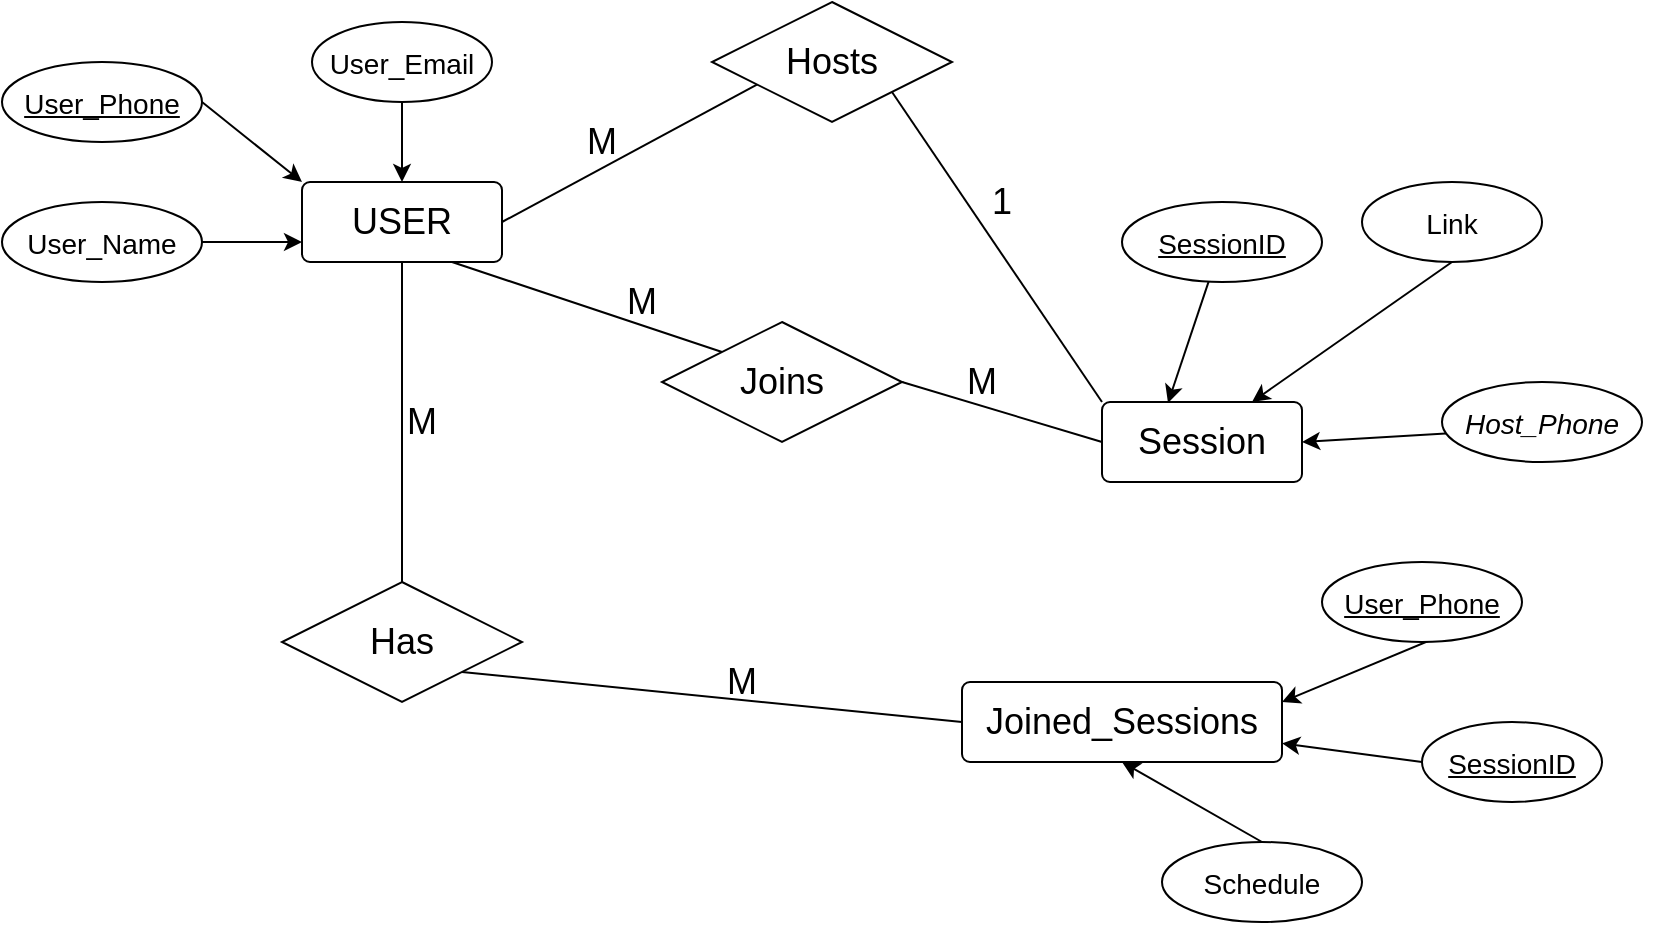 <mxfile version="13.1.11" type="device"><diagram id="ouRagOGnroWYshBaNWtf" name="Page-1"><mxGraphModel dx="1722" dy="1143" grid="1" gridSize="10" guides="1" tooltips="1" connect="1" arrows="1" fold="1" page="1" pageScale="1" pageWidth="850" pageHeight="1100" math="0" shadow="0"><root><mxCell id="0"/><mxCell id="1" parent="0"/><mxCell id="0820VEwlL0Yt2nSL6Spj-18" style="edgeStyle=none;rounded=0;orthogonalLoop=1;jettySize=auto;html=1;exitX=1;exitY=0.5;exitDx=0;exitDy=0;entryX=0.191;entryY=0.685;entryDx=0;entryDy=0;entryPerimeter=0;fontSize=18;strokeWidth=1;endArrow=none;endFill=0;" edge="1" parent="1" source="0820VEwlL0Yt2nSL6Spj-1" target="0820VEwlL0Yt2nSL6Spj-16"><mxGeometry relative="1" as="geometry"/></mxCell><mxCell id="0820VEwlL0Yt2nSL6Spj-20" style="edgeStyle=none;rounded=0;orthogonalLoop=1;jettySize=auto;html=1;exitX=0.75;exitY=1;exitDx=0;exitDy=0;entryX=0;entryY=0;entryDx=0;entryDy=0;fontSize=18;strokeWidth=1;endArrow=none;endFill=0;" edge="1" parent="1" source="0820VEwlL0Yt2nSL6Spj-1" target="0820VEwlL0Yt2nSL6Spj-17"><mxGeometry relative="1" as="geometry"/></mxCell><mxCell id="0820VEwlL0Yt2nSL6Spj-23" style="edgeStyle=none;rounded=0;orthogonalLoop=1;jettySize=auto;html=1;exitX=0.5;exitY=1;exitDx=0;exitDy=0;entryX=0.5;entryY=0;entryDx=0;entryDy=0;endArrow=none;endFill=0;strokeWidth=1;fontSize=18;" edge="1" parent="1" source="0820VEwlL0Yt2nSL6Spj-1" target="0820VEwlL0Yt2nSL6Spj-22"><mxGeometry relative="1" as="geometry"/></mxCell><mxCell id="0820VEwlL0Yt2nSL6Spj-1" value="USER" style="rounded=1;arcSize=10;whiteSpace=wrap;html=1;align=center;fontSize=18;fontStyle=0" vertex="1" parent="1"><mxGeometry x="160" y="90" width="100" height="40" as="geometry"/></mxCell><mxCell id="0820VEwlL0Yt2nSL6Spj-7" style="rounded=0;orthogonalLoop=1;jettySize=auto;html=1;exitX=1;exitY=0.5;exitDx=0;exitDy=0;entryX=0;entryY=0;entryDx=0;entryDy=0;fontSize=18;" edge="1" parent="1" source="0820VEwlL0Yt2nSL6Spj-3" target="0820VEwlL0Yt2nSL6Spj-1"><mxGeometry relative="1" as="geometry"/></mxCell><mxCell id="0820VEwlL0Yt2nSL6Spj-3" value="&lt;font style=&quot;font-size: 14px&quot;&gt;User_Phone&lt;/font&gt;" style="ellipse;whiteSpace=wrap;html=1;align=center;fontStyle=4;fontSize=18;" vertex="1" parent="1"><mxGeometry x="10" y="30" width="100" height="40" as="geometry"/></mxCell><mxCell id="0820VEwlL0Yt2nSL6Spj-6" style="rounded=0;orthogonalLoop=1;jettySize=auto;html=1;exitX=1;exitY=0.5;exitDx=0;exitDy=0;entryX=0;entryY=0.75;entryDx=0;entryDy=0;fontSize=18;" edge="1" parent="1" source="0820VEwlL0Yt2nSL6Spj-4" target="0820VEwlL0Yt2nSL6Spj-1"><mxGeometry relative="1" as="geometry"/></mxCell><mxCell id="0820VEwlL0Yt2nSL6Spj-4" value="&lt;font style=&quot;font-size: 14px&quot;&gt;User_Name&lt;/font&gt;" style="ellipse;whiteSpace=wrap;html=1;align=center;fontSize=18;" vertex="1" parent="1"><mxGeometry x="10" y="100" width="100" height="40" as="geometry"/></mxCell><mxCell id="0820VEwlL0Yt2nSL6Spj-8" style="rounded=0;orthogonalLoop=1;jettySize=auto;html=1;exitX=0.5;exitY=1;exitDx=0;exitDy=0;fontSize=18;" edge="1" parent="1" source="0820VEwlL0Yt2nSL6Spj-5" target="0820VEwlL0Yt2nSL6Spj-1"><mxGeometry relative="1" as="geometry"/></mxCell><mxCell id="0820VEwlL0Yt2nSL6Spj-5" value="&lt;font style=&quot;font-size: 14px&quot;&gt;User_Email&lt;/font&gt;" style="ellipse;whiteSpace=wrap;html=1;align=center;fontSize=18;" vertex="1" parent="1"><mxGeometry x="165" y="10" width="90" height="40" as="geometry"/></mxCell><mxCell id="0820VEwlL0Yt2nSL6Spj-9" value="Session" style="rounded=1;arcSize=10;whiteSpace=wrap;html=1;align=center;fontSize=18;fontStyle=0" vertex="1" parent="1"><mxGeometry x="560" y="200" width="100" height="40" as="geometry"/></mxCell><mxCell id="0820VEwlL0Yt2nSL6Spj-10" style="rounded=0;orthogonalLoop=1;jettySize=auto;html=1;entryX=0.33;entryY=0.011;entryDx=0;entryDy=0;fontSize=18;entryPerimeter=0;" edge="1" parent="1" source="0820VEwlL0Yt2nSL6Spj-11" target="0820VEwlL0Yt2nSL6Spj-9"><mxGeometry relative="1" as="geometry"/></mxCell><mxCell id="0820VEwlL0Yt2nSL6Spj-11" value="&lt;font style=&quot;font-size: 14px&quot;&gt;SessionID&lt;/font&gt;" style="ellipse;whiteSpace=wrap;html=1;align=center;fontStyle=4;fontSize=18;" vertex="1" parent="1"><mxGeometry x="570" y="100" width="100" height="40" as="geometry"/></mxCell><mxCell id="0820VEwlL0Yt2nSL6Spj-12" style="rounded=0;orthogonalLoop=1;jettySize=auto;html=1;exitX=1;exitY=0.5;exitDx=0;exitDy=0;fontSize=18;entryX=1;entryY=0.5;entryDx=0;entryDy=0;" edge="1" parent="1" source="0820VEwlL0Yt2nSL6Spj-13" target="0820VEwlL0Yt2nSL6Spj-9"><mxGeometry relative="1" as="geometry"><mxPoint x="460" y="210" as="targetPoint"/></mxGeometry></mxCell><mxCell id="0820VEwlL0Yt2nSL6Spj-13" value="&lt;font style=&quot;font-size: 14px&quot;&gt;&lt;i&gt;Host_Phone&lt;/i&gt;&lt;/font&gt;" style="ellipse;whiteSpace=wrap;html=1;align=center;fontSize=18;" vertex="1" parent="1"><mxGeometry x="730" y="190" width="100" height="40" as="geometry"/></mxCell><mxCell id="0820VEwlL0Yt2nSL6Spj-14" style="rounded=0;orthogonalLoop=1;jettySize=auto;html=1;exitX=0.5;exitY=1;exitDx=0;exitDy=0;fontSize=18;entryX=0.75;entryY=0;entryDx=0;entryDy=0;" edge="1" parent="1" source="0820VEwlL0Yt2nSL6Spj-15" target="0820VEwlL0Yt2nSL6Spj-9"><mxGeometry relative="1" as="geometry"/></mxCell><mxCell id="0820VEwlL0Yt2nSL6Spj-15" value="&lt;font style=&quot;font-size: 14px&quot;&gt;Link&lt;/font&gt;" style="ellipse;whiteSpace=wrap;html=1;align=center;fontSize=18;" vertex="1" parent="1"><mxGeometry x="690" y="90" width="90" height="40" as="geometry"/></mxCell><mxCell id="0820VEwlL0Yt2nSL6Spj-19" style="edgeStyle=none;rounded=0;orthogonalLoop=1;jettySize=auto;html=1;exitX=1;exitY=1;exitDx=0;exitDy=0;entryX=0;entryY=0;entryDx=0;entryDy=0;fontSize=18;strokeWidth=1;endArrow=none;endFill=0;" edge="1" parent="1" source="0820VEwlL0Yt2nSL6Spj-16" target="0820VEwlL0Yt2nSL6Spj-9"><mxGeometry relative="1" as="geometry"/></mxCell><mxCell id="0820VEwlL0Yt2nSL6Spj-16" value="Hosts" style="shape=rhombus;perimeter=rhombusPerimeter;whiteSpace=wrap;html=1;align=center;fontSize=18;" vertex="1" parent="1"><mxGeometry x="365" width="120" height="60" as="geometry"/></mxCell><mxCell id="0820VEwlL0Yt2nSL6Spj-21" style="edgeStyle=none;rounded=0;orthogonalLoop=1;jettySize=auto;html=1;exitX=1;exitY=0.5;exitDx=0;exitDy=0;entryX=0;entryY=0.5;entryDx=0;entryDy=0;fontSize=18;strokeWidth=1;endArrow=none;endFill=0;" edge="1" parent="1" source="0820VEwlL0Yt2nSL6Spj-17" target="0820VEwlL0Yt2nSL6Spj-9"><mxGeometry relative="1" as="geometry"/></mxCell><mxCell id="0820VEwlL0Yt2nSL6Spj-17" value="Joins" style="shape=rhombus;perimeter=rhombusPerimeter;whiteSpace=wrap;html=1;align=center;fontSize=18;" vertex="1" parent="1"><mxGeometry x="340" y="160" width="120" height="60" as="geometry"/></mxCell><mxCell id="0820VEwlL0Yt2nSL6Spj-32" style="edgeStyle=none;rounded=0;orthogonalLoop=1;jettySize=auto;html=1;exitX=1;exitY=1;exitDx=0;exitDy=0;entryX=0;entryY=0.5;entryDx=0;entryDy=0;endArrow=none;endFill=0;strokeWidth=1;fontSize=18;" edge="1" parent="1" source="0820VEwlL0Yt2nSL6Spj-22" target="0820VEwlL0Yt2nSL6Spj-25"><mxGeometry relative="1" as="geometry"/></mxCell><mxCell id="0820VEwlL0Yt2nSL6Spj-22" value="Has" style="shape=rhombus;perimeter=rhombusPerimeter;whiteSpace=wrap;html=1;align=center;fontSize=18;" vertex="1" parent="1"><mxGeometry x="150" y="290" width="120" height="60" as="geometry"/></mxCell><mxCell id="0820VEwlL0Yt2nSL6Spj-25" value="Joined_Sessions" style="rounded=1;arcSize=10;whiteSpace=wrap;html=1;align=center;fontSize=18;fontStyle=0" vertex="1" parent="1"><mxGeometry x="490" y="340" width="160" height="40" as="geometry"/></mxCell><mxCell id="0820VEwlL0Yt2nSL6Spj-26" style="rounded=0;orthogonalLoop=1;jettySize=auto;html=1;exitX=1;exitY=0.5;exitDx=0;exitDy=0;entryX=1;entryY=0.25;entryDx=0;entryDy=0;fontSize=18;" edge="1" parent="1" source="0820VEwlL0Yt2nSL6Spj-27" target="0820VEwlL0Yt2nSL6Spj-25"><mxGeometry relative="1" as="geometry"/></mxCell><mxCell id="0820VEwlL0Yt2nSL6Spj-27" value="&lt;font style=&quot;font-size: 14px&quot;&gt;User_Phone&lt;/font&gt;" style="ellipse;whiteSpace=wrap;html=1;align=center;fontStyle=4;fontSize=18;" vertex="1" parent="1"><mxGeometry x="670" y="280" width="100" height="40" as="geometry"/></mxCell><mxCell id="0820VEwlL0Yt2nSL6Spj-28" style="rounded=0;orthogonalLoop=1;jettySize=auto;html=1;exitX=0.5;exitY=0;exitDx=0;exitDy=0;entryX=0.5;entryY=1;entryDx=0;entryDy=0;fontSize=18;" edge="1" parent="1" source="0820VEwlL0Yt2nSL6Spj-29" target="0820VEwlL0Yt2nSL6Spj-25"><mxGeometry relative="1" as="geometry"/></mxCell><mxCell id="0820VEwlL0Yt2nSL6Spj-29" value="&lt;font style=&quot;font-size: 14px&quot;&gt;Schedule&lt;/font&gt;" style="ellipse;whiteSpace=wrap;html=1;align=center;fontSize=18;" vertex="1" parent="1"><mxGeometry x="590" y="420" width="100" height="40" as="geometry"/></mxCell><mxCell id="0820VEwlL0Yt2nSL6Spj-30" style="rounded=0;orthogonalLoop=1;jettySize=auto;html=1;exitX=0;exitY=0.5;exitDx=0;exitDy=0;fontSize=18;" edge="1" parent="1" source="0820VEwlL0Yt2nSL6Spj-31" target="0820VEwlL0Yt2nSL6Spj-25"><mxGeometry relative="1" as="geometry"/></mxCell><mxCell id="0820VEwlL0Yt2nSL6Spj-31" value="&lt;font style=&quot;font-size: 14px&quot;&gt;&lt;u&gt;SessionID&lt;/u&gt;&lt;/font&gt;" style="ellipse;whiteSpace=wrap;html=1;align=center;fontSize=18;" vertex="1" parent="1"><mxGeometry x="720" y="360" width="90" height="40" as="geometry"/></mxCell><mxCell id="0820VEwlL0Yt2nSL6Spj-33" value="M" style="text;html=1;strokeColor=none;fillColor=none;align=center;verticalAlign=middle;whiteSpace=wrap;rounded=0;fontSize=18;" vertex="1" parent="1"><mxGeometry x="290" y="60" width="40" height="20" as="geometry"/></mxCell><mxCell id="0820VEwlL0Yt2nSL6Spj-34" value="1" style="text;html=1;strokeColor=none;fillColor=none;align=center;verticalAlign=middle;whiteSpace=wrap;rounded=0;fontSize=18;" vertex="1" parent="1"><mxGeometry x="490" y="90" width="40" height="20" as="geometry"/></mxCell><mxCell id="0820VEwlL0Yt2nSL6Spj-35" value="M" style="text;html=1;strokeColor=none;fillColor=none;align=center;verticalAlign=middle;whiteSpace=wrap;rounded=0;fontSize=18;" vertex="1" parent="1"><mxGeometry x="310" y="140" width="40" height="20" as="geometry"/></mxCell><mxCell id="0820VEwlL0Yt2nSL6Spj-36" value="M" style="text;html=1;strokeColor=none;fillColor=none;align=center;verticalAlign=middle;whiteSpace=wrap;rounded=0;fontSize=18;" vertex="1" parent="1"><mxGeometry x="480" y="180" width="40" height="20" as="geometry"/></mxCell><mxCell id="0820VEwlL0Yt2nSL6Spj-37" value="M" style="text;html=1;strokeColor=none;fillColor=none;align=center;verticalAlign=middle;whiteSpace=wrap;rounded=0;fontSize=18;" vertex="1" parent="1"><mxGeometry x="200" y="200" width="40" height="20" as="geometry"/></mxCell><mxCell id="0820VEwlL0Yt2nSL6Spj-38" value="M" style="text;html=1;strokeColor=none;fillColor=none;align=center;verticalAlign=middle;whiteSpace=wrap;rounded=0;fontSize=18;" vertex="1" parent="1"><mxGeometry x="360" y="330" width="40" height="20" as="geometry"/></mxCell></root></mxGraphModel></diagram></mxfile>